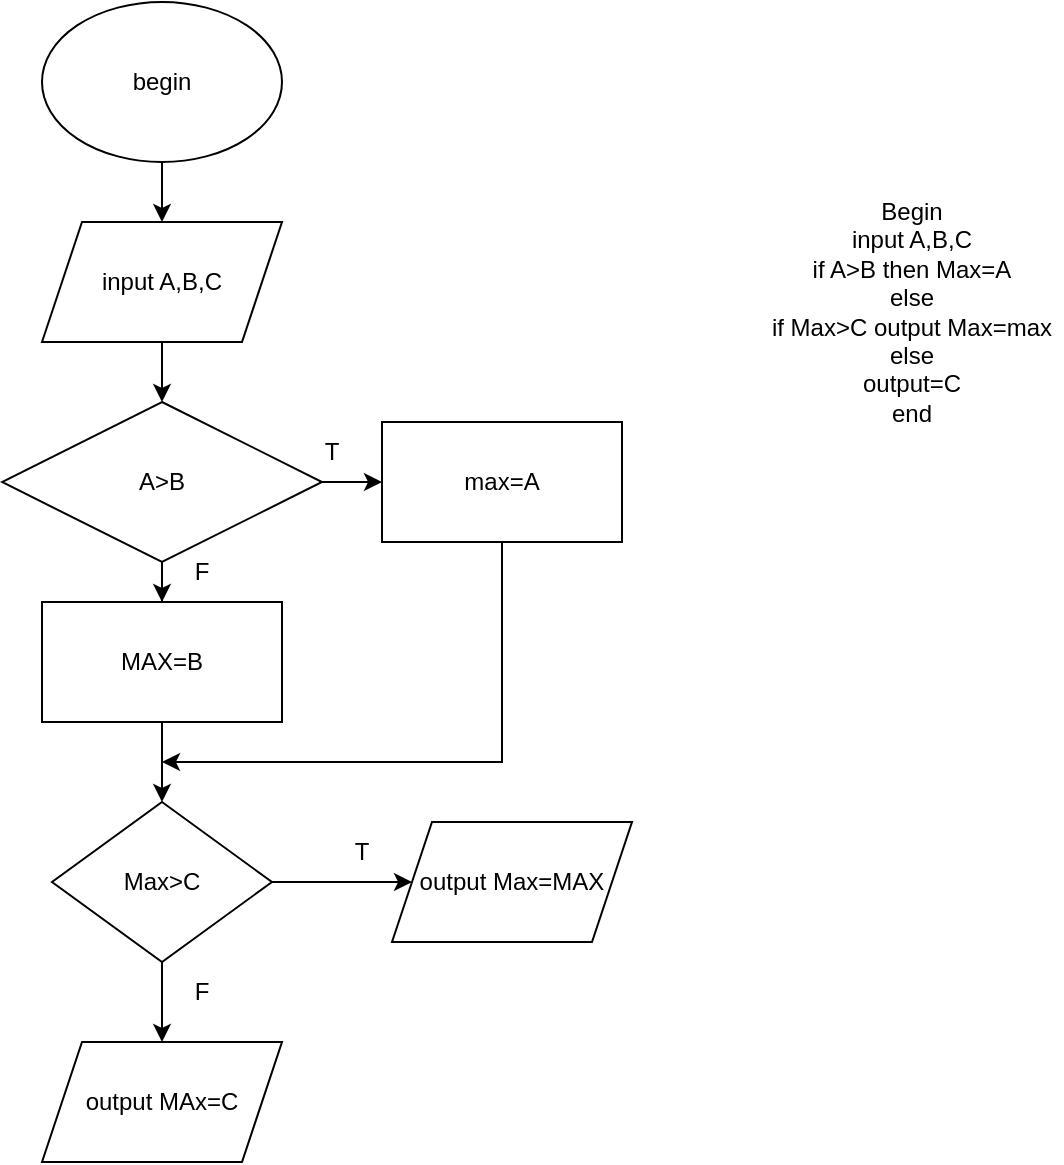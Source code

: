 <mxfile version="15.9.1" type="device"><diagram id="C5RBs43oDa-KdzZeNtuy" name="Page-1"><mxGraphModel dx="868" dy="450" grid="1" gridSize="10" guides="1" tooltips="1" connect="1" arrows="1" fold="1" page="1" pageScale="1" pageWidth="827" pageHeight="1169" math="0" shadow="0"><root><mxCell id="WIyWlLk6GJQsqaUBKTNV-0"/><mxCell id="WIyWlLk6GJQsqaUBKTNV-1" parent="WIyWlLk6GJQsqaUBKTNV-0"/><mxCell id="NovuEuZst9k1pcrQH88Z-2" value="" style="edgeStyle=orthogonalEdgeStyle;rounded=0;orthogonalLoop=1;jettySize=auto;html=1;" edge="1" parent="WIyWlLk6GJQsqaUBKTNV-1" source="NovuEuZst9k1pcrQH88Z-0" target="NovuEuZst9k1pcrQH88Z-1"><mxGeometry relative="1" as="geometry"/></mxCell><mxCell id="NovuEuZst9k1pcrQH88Z-0" value="begin" style="ellipse;whiteSpace=wrap;html=1;" vertex="1" parent="WIyWlLk6GJQsqaUBKTNV-1"><mxGeometry x="280" y="130" width="120" height="80" as="geometry"/></mxCell><mxCell id="NovuEuZst9k1pcrQH88Z-4" value="" style="edgeStyle=orthogonalEdgeStyle;rounded=0;orthogonalLoop=1;jettySize=auto;html=1;" edge="1" parent="WIyWlLk6GJQsqaUBKTNV-1" source="NovuEuZst9k1pcrQH88Z-1" target="NovuEuZst9k1pcrQH88Z-3"><mxGeometry relative="1" as="geometry"/></mxCell><mxCell id="NovuEuZst9k1pcrQH88Z-1" value="input A,B,C" style="shape=parallelogram;perimeter=parallelogramPerimeter;whiteSpace=wrap;html=1;fixedSize=1;" vertex="1" parent="WIyWlLk6GJQsqaUBKTNV-1"><mxGeometry x="280" y="240" width="120" height="60" as="geometry"/></mxCell><mxCell id="NovuEuZst9k1pcrQH88Z-6" value="" style="edgeStyle=orthogonalEdgeStyle;rounded=0;orthogonalLoop=1;jettySize=auto;html=1;" edge="1" parent="WIyWlLk6GJQsqaUBKTNV-1" source="NovuEuZst9k1pcrQH88Z-3" target="NovuEuZst9k1pcrQH88Z-5"><mxGeometry relative="1" as="geometry"/></mxCell><mxCell id="NovuEuZst9k1pcrQH88Z-8" value="" style="edgeStyle=orthogonalEdgeStyle;rounded=0;orthogonalLoop=1;jettySize=auto;html=1;" edge="1" parent="WIyWlLk6GJQsqaUBKTNV-1" source="NovuEuZst9k1pcrQH88Z-3" target="NovuEuZst9k1pcrQH88Z-7"><mxGeometry relative="1" as="geometry"/></mxCell><mxCell id="NovuEuZst9k1pcrQH88Z-3" value="A&amp;gt;B" style="rhombus;whiteSpace=wrap;html=1;" vertex="1" parent="WIyWlLk6GJQsqaUBKTNV-1"><mxGeometry x="260" y="330" width="160" height="80" as="geometry"/></mxCell><mxCell id="NovuEuZst9k1pcrQH88Z-5" value="max=A" style="whiteSpace=wrap;html=1;" vertex="1" parent="WIyWlLk6GJQsqaUBKTNV-1"><mxGeometry x="450" y="340" width="120" height="60" as="geometry"/></mxCell><mxCell id="NovuEuZst9k1pcrQH88Z-11" value="" style="edgeStyle=orthogonalEdgeStyle;rounded=0;orthogonalLoop=1;jettySize=auto;html=1;" edge="1" parent="WIyWlLk6GJQsqaUBKTNV-1" source="NovuEuZst9k1pcrQH88Z-7" target="NovuEuZst9k1pcrQH88Z-10"><mxGeometry relative="1" as="geometry"/></mxCell><mxCell id="NovuEuZst9k1pcrQH88Z-7" value="MAX=B" style="whiteSpace=wrap;html=1;" vertex="1" parent="WIyWlLk6GJQsqaUBKTNV-1"><mxGeometry x="280" y="430" width="120" height="60" as="geometry"/></mxCell><mxCell id="NovuEuZst9k1pcrQH88Z-17" value="" style="edgeStyle=orthogonalEdgeStyle;rounded=0;orthogonalLoop=1;jettySize=auto;html=1;" edge="1" parent="WIyWlLk6GJQsqaUBKTNV-1" source="NovuEuZst9k1pcrQH88Z-10" target="NovuEuZst9k1pcrQH88Z-16"><mxGeometry relative="1" as="geometry"/></mxCell><mxCell id="NovuEuZst9k1pcrQH88Z-19" value="" style="edgeStyle=orthogonalEdgeStyle;rounded=0;orthogonalLoop=1;jettySize=auto;html=1;" edge="1" parent="WIyWlLk6GJQsqaUBKTNV-1" source="NovuEuZst9k1pcrQH88Z-10" target="NovuEuZst9k1pcrQH88Z-18"><mxGeometry relative="1" as="geometry"/></mxCell><mxCell id="NovuEuZst9k1pcrQH88Z-10" value="Max&amp;gt;C" style="rhombus;whiteSpace=wrap;html=1;" vertex="1" parent="WIyWlLk6GJQsqaUBKTNV-1"><mxGeometry x="285" y="530" width="110" height="80" as="geometry"/></mxCell><mxCell id="NovuEuZst9k1pcrQH88Z-12" value="" style="endArrow=classic;html=1;rounded=0;exitX=0.5;exitY=1;exitDx=0;exitDy=0;" edge="1" parent="WIyWlLk6GJQsqaUBKTNV-1" source="NovuEuZst9k1pcrQH88Z-5"><mxGeometry width="50" height="50" relative="1" as="geometry"><mxPoint x="390" y="570" as="sourcePoint"/><mxPoint x="340" y="510" as="targetPoint"/><Array as="points"><mxPoint x="510" y="510"/><mxPoint x="430" y="510"/></Array></mxGeometry></mxCell><mxCell id="NovuEuZst9k1pcrQH88Z-13" value="T" style="text;html=1;strokeColor=none;fillColor=none;align=center;verticalAlign=middle;whiteSpace=wrap;rounded=0;" vertex="1" parent="WIyWlLk6GJQsqaUBKTNV-1"><mxGeometry x="395" y="340" width="60" height="30" as="geometry"/></mxCell><mxCell id="NovuEuZst9k1pcrQH88Z-15" value="F" style="text;html=1;strokeColor=none;fillColor=none;align=center;verticalAlign=middle;whiteSpace=wrap;rounded=0;" vertex="1" parent="WIyWlLk6GJQsqaUBKTNV-1"><mxGeometry x="330" y="400" width="60" height="30" as="geometry"/></mxCell><mxCell id="NovuEuZst9k1pcrQH88Z-16" value="output Max=MAX" style="shape=parallelogram;perimeter=parallelogramPerimeter;whiteSpace=wrap;html=1;fixedSize=1;" vertex="1" parent="WIyWlLk6GJQsqaUBKTNV-1"><mxGeometry x="455" y="540" width="120" height="60" as="geometry"/></mxCell><mxCell id="NovuEuZst9k1pcrQH88Z-18" value="output MAx=C" style="shape=parallelogram;perimeter=parallelogramPerimeter;whiteSpace=wrap;html=1;fixedSize=1;" vertex="1" parent="WIyWlLk6GJQsqaUBKTNV-1"><mxGeometry x="280" y="650" width="120" height="60" as="geometry"/></mxCell><mxCell id="NovuEuZst9k1pcrQH88Z-20" value="T" style="text;html=1;strokeColor=none;fillColor=none;align=center;verticalAlign=middle;whiteSpace=wrap;rounded=0;" vertex="1" parent="WIyWlLk6GJQsqaUBKTNV-1"><mxGeometry x="410" y="540" width="60" height="30" as="geometry"/></mxCell><mxCell id="NovuEuZst9k1pcrQH88Z-21" value="F" style="text;html=1;strokeColor=none;fillColor=none;align=center;verticalAlign=middle;whiteSpace=wrap;rounded=0;" vertex="1" parent="WIyWlLk6GJQsqaUBKTNV-1"><mxGeometry x="330" y="610" width="60" height="30" as="geometry"/></mxCell><mxCell id="NovuEuZst9k1pcrQH88Z-22" value="Begin&lt;br&gt;input A,B,C&lt;br&gt;if A&amp;gt;B then Max=A&lt;br&gt;else&lt;br&gt;if Max&amp;gt;C output Max=max&lt;br&gt;else&lt;br&gt;output=C&lt;br&gt;end" style="text;html=1;strokeColor=none;fillColor=none;align=center;verticalAlign=middle;whiteSpace=wrap;rounded=0;" vertex="1" parent="WIyWlLk6GJQsqaUBKTNV-1"><mxGeometry x="640" y="210" width="150" height="150" as="geometry"/></mxCell></root></mxGraphModel></diagram></mxfile>